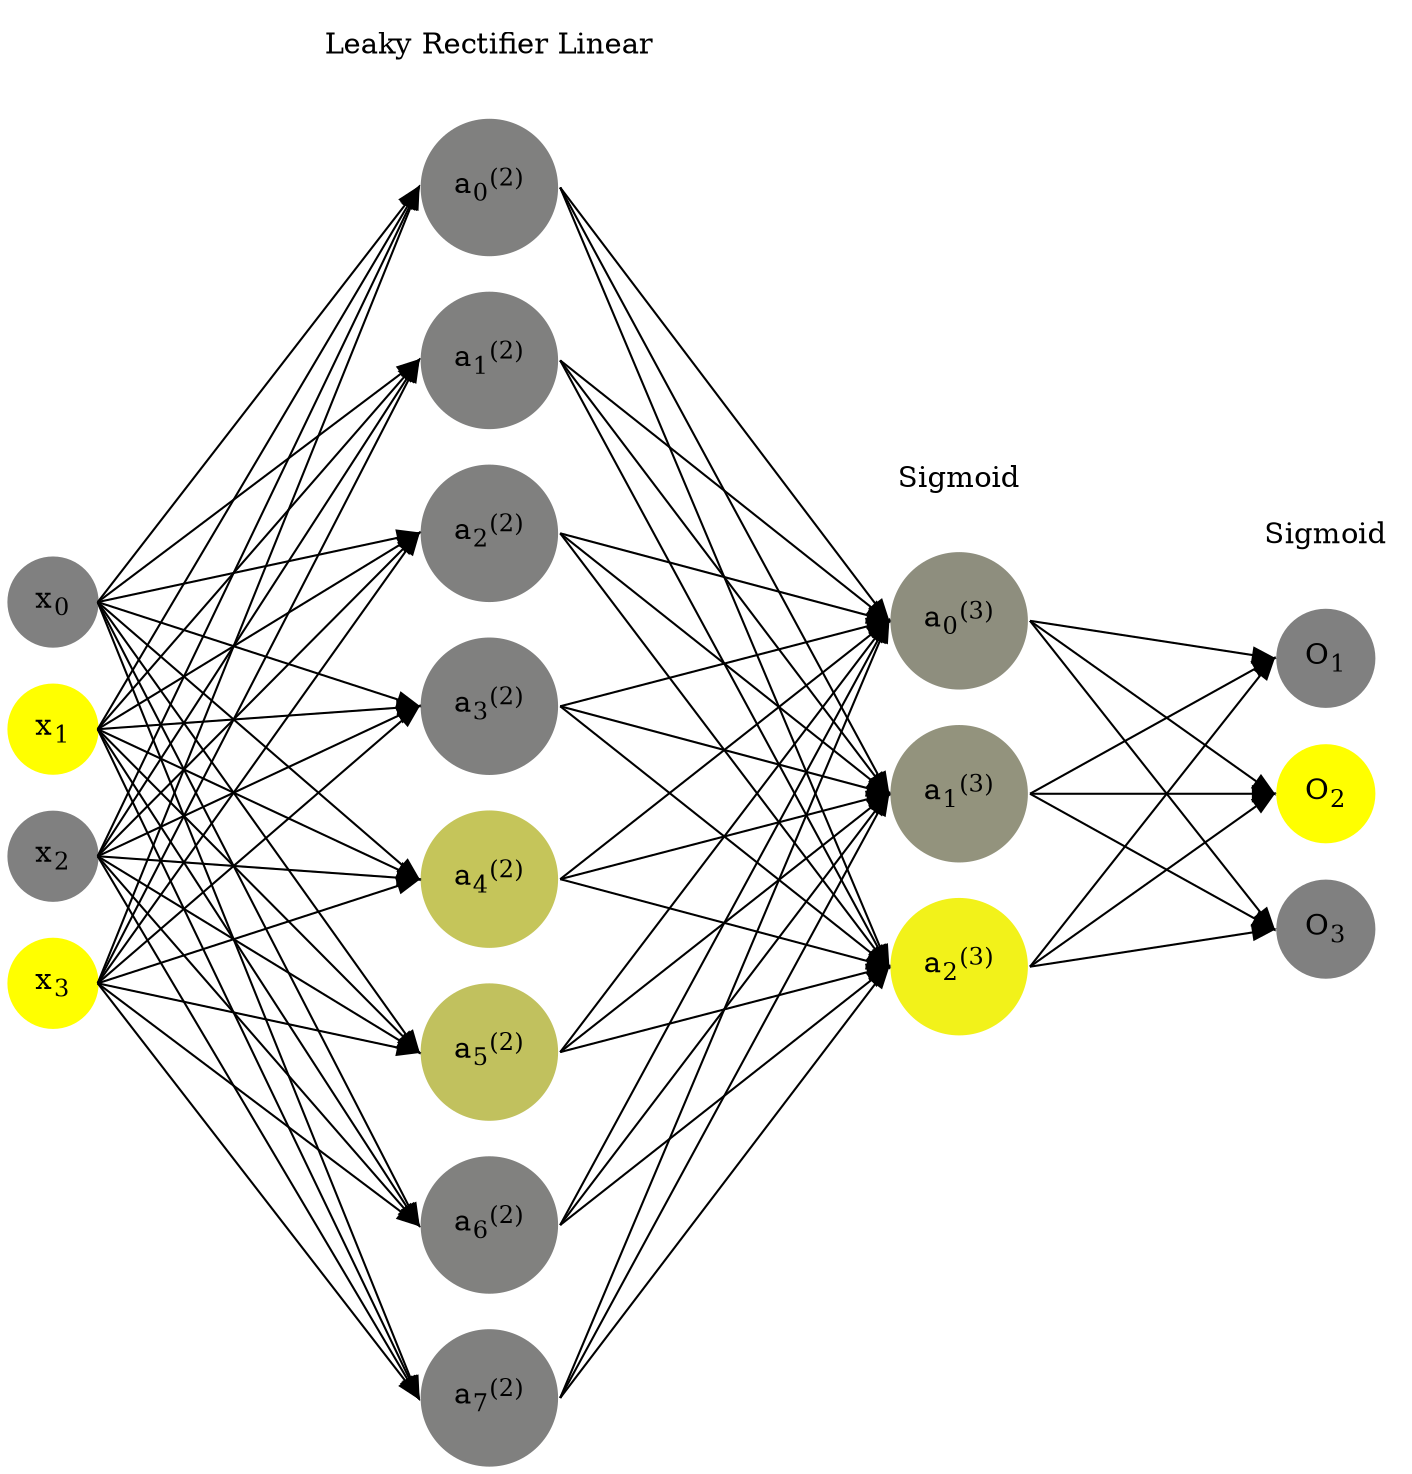 digraph G {
	rankdir = LR;
	splines=false;
	edge[style=invis];
	ranksep= 1.4;
	{
	node [shape=circle, color="0.1667, 0.0, 0.5", style=filled, fillcolor="0.1667, 0.0, 0.5"];
	x0 [label=<x<sub>0</sub>>];
	}
	{
	node [shape=circle, color="0.1667, 1.0, 1.0", style=filled, fillcolor="0.1667, 1.0, 1.0"];
	x1 [label=<x<sub>1</sub>>];
	}
	{
	node [shape=circle, color="0.1667, 0.0, 0.5", style=filled, fillcolor="0.1667, 0.0, 0.5"];
	x2 [label=<x<sub>2</sub>>];
	}
	{
	node [shape=circle, color="0.1667, 1.0, 1.0", style=filled, fillcolor="0.1667, 1.0, 1.0"];
	x3 [label=<x<sub>3</sub>>];
	}
	{
	node [shape=circle, color="0.1667, 0.002731, 0.501366", style=filled, fillcolor="0.1667, 0.002731, 0.501366"];
	a02 [label=<a<sub>0</sub><sup>(2)</sup>>];
	}
	{
	node [shape=circle, color="0.1667, 0.002536, 0.501268", style=filled, fillcolor="0.1667, 0.002536, 0.501268"];
	a12 [label=<a<sub>1</sub><sup>(2)</sup>>];
	}
	{
	node [shape=circle, color="0.1667, 0.001850, 0.500925", style=filled, fillcolor="0.1667, 0.001850, 0.500925"];
	a22 [label=<a<sub>2</sub><sup>(2)</sup>>];
	}
	{
	node [shape=circle, color="0.1667, 0.000894, 0.500447", style=filled, fillcolor="0.1667, 0.000894, 0.500447"];
	a32 [label=<a<sub>3</sub><sup>(2)</sup>>];
	}
	{
	node [shape=circle, color="0.1667, 0.541899, 0.770950", style=filled, fillcolor="0.1667, 0.541899, 0.770950"];
	a42 [label=<a<sub>4</sub><sup>(2)</sup>>];
	}
	{
	node [shape=circle, color="0.1667, 0.511291, 0.755645", style=filled, fillcolor="0.1667, 0.511291, 0.755645"];
	a52 [label=<a<sub>5</sub><sup>(2)</sup>>];
	}
	{
	node [shape=circle, color="0.1667, 0.013486, 0.506743", style=filled, fillcolor="0.1667, 0.013486, 0.506743"];
	a62 [label=<a<sub>6</sub><sup>(2)</sup>>];
	}
	{
	node [shape=circle, color="0.1667, 0.003473, 0.501737", style=filled, fillcolor="0.1667, 0.003473, 0.501737"];
	a72 [label=<a<sub>7</sub><sup>(2)</sup>>];
	}
	{
	node [shape=circle, color="0.1667, 0.116571, 0.558285", style=filled, fillcolor="0.1667, 0.116571, 0.558285"];
	a03 [label=<a<sub>0</sub><sup>(3)</sup>>];
	}
	{
	node [shape=circle, color="0.1667, 0.149175, 0.574587", style=filled, fillcolor="0.1667, 0.149175, 0.574587"];
	a13 [label=<a<sub>1</sub><sup>(3)</sup>>];
	}
	{
	node [shape=circle, color="0.1667, 0.891619, 0.945809", style=filled, fillcolor="0.1667, 0.891619, 0.945809"];
	a23 [label=<a<sub>2</sub><sup>(3)</sup>>];
	}
	{
	node [shape=circle, color="0.1667, 0.0, 0.5", style=filled, fillcolor="0.1667, 0.0, 0.5"];
	O1 [label=<O<sub>1</sub>>];
	}
	{
	node [shape=circle, color="0.1667, 1.0, 1.0", style=filled, fillcolor="0.1667, 1.0, 1.0"];
	O2 [label=<O<sub>2</sub>>];
	}
	{
	node [shape=circle, color="0.1667, 0.0, 0.5", style=filled, fillcolor="0.1667, 0.0, 0.5"];
	O3 [label=<O<sub>3</sub>>];
	}
	{
	rank=same;
	x0->x1->x2->x3;
	}
	{
	rank=same;
	a02->a12->a22->a32->a42->a52->a62->a72;
	}
	{
	rank=same;
	a03->a13->a23;
	}
	{
	rank=same;
	O1->O2->O3;
	}
	l1 [shape=plaintext,label="Leaky Rectifier Linear"];
	l1->a02;
	{rank=same; l1;a02};
	l2 [shape=plaintext,label="Sigmoid"];
	l2->a03;
	{rank=same; l2;a03};
	l3 [shape=plaintext,label="Sigmoid"];
	l3->O1;
	{rank=same; l3;O1};
edge[style=solid, tailport=e, headport=w];
	{x0;x1;x2;x3} -> {a02;a12;a22;a32;a42;a52;a62;a72};
	{a02;a12;a22;a32;a42;a52;a62;a72} -> {a03;a13;a23};
	{a03;a13;a23} -> {O1,O2,O3};
}
